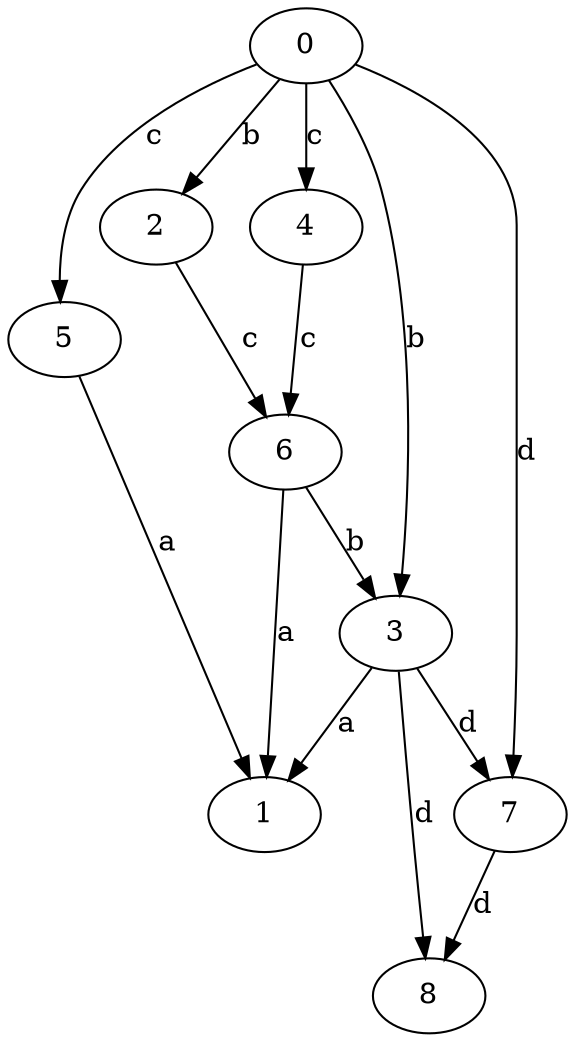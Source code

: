 strict digraph  {
0;
1;
2;
3;
4;
5;
6;
7;
8;
0 -> 2  [label=b];
0 -> 3  [label=b];
0 -> 4  [label=c];
0 -> 5  [label=c];
0 -> 7  [label=d];
2 -> 6  [label=c];
3 -> 1  [label=a];
3 -> 7  [label=d];
3 -> 8  [label=d];
4 -> 6  [label=c];
5 -> 1  [label=a];
6 -> 1  [label=a];
6 -> 3  [label=b];
7 -> 8  [label=d];
}
